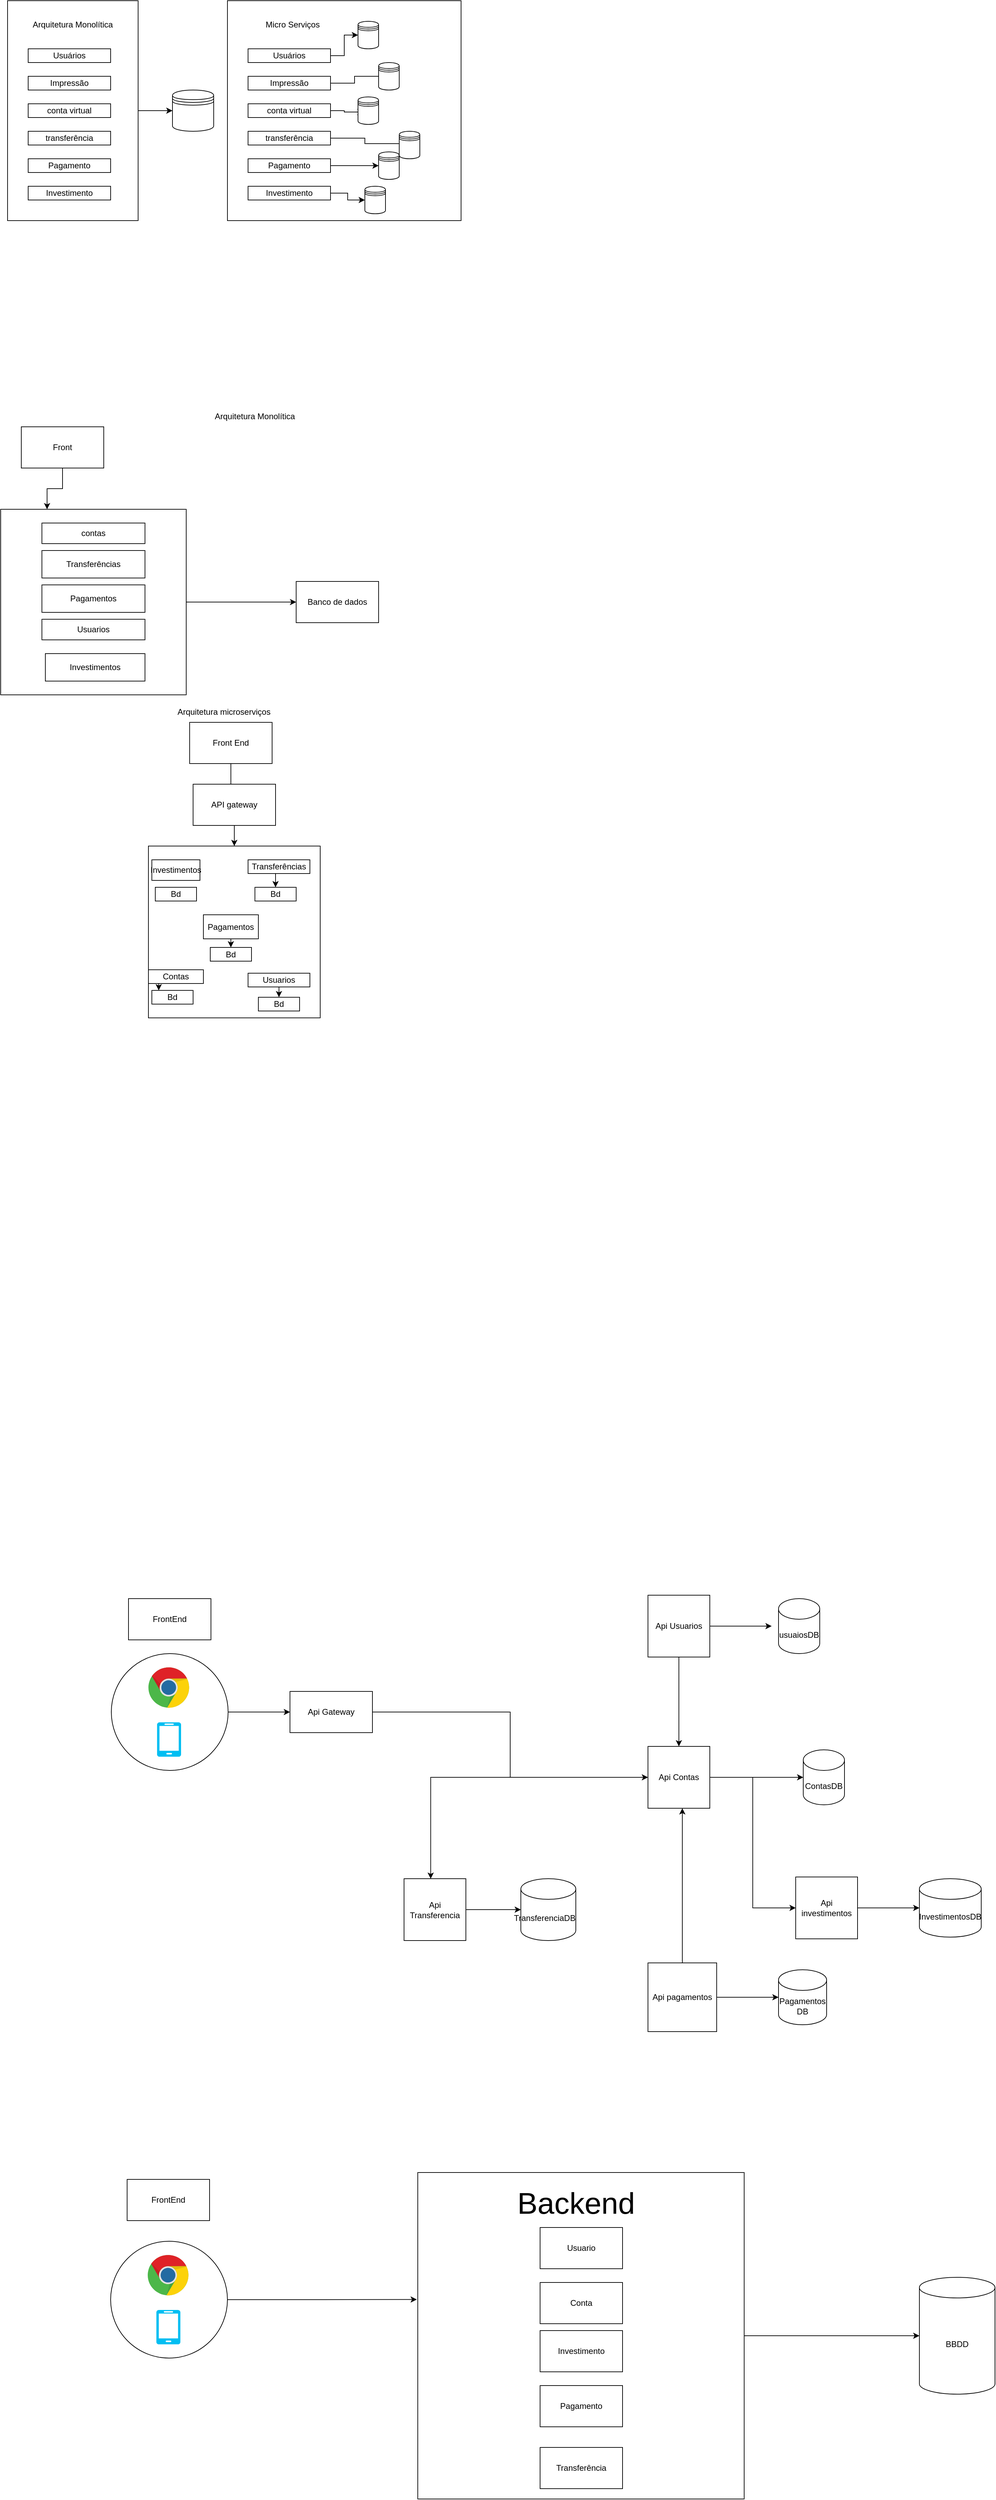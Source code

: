 <mxfile version="18.0.6" type="device"><diagram id="a4VvwJHOPKOieSMPq4Nl" name="Página-1"><mxGraphModel dx="1675" dy="3043" grid="1" gridSize="10" guides="1" tooltips="1" connect="1" arrows="1" fold="1" page="1" pageScale="1" pageWidth="827" pageHeight="1169" math="0" shadow="0"><root><mxCell id="0"/><mxCell id="1" parent="0"/><mxCell id="5D0m3iNC8ZTPuIwLLd4h-20" value="" style="edgeStyle=orthogonalEdgeStyle;rounded=0;orthogonalLoop=1;jettySize=auto;html=1;" parent="1" source="5D0m3iNC8ZTPuIwLLd4h-1" target="5D0m3iNC8ZTPuIwLLd4h-19" edge="1"><mxGeometry relative="1" as="geometry"/></mxCell><mxCell id="5D0m3iNC8ZTPuIwLLd4h-1" value="" style="rounded=0;whiteSpace=wrap;html=1;" parent="1" vertex="1"><mxGeometry x="50" y="-1400" width="190" height="320" as="geometry"/></mxCell><mxCell id="5D0m3iNC8ZTPuIwLLd4h-2" value="Usuários" style="rounded=0;whiteSpace=wrap;html=1;" parent="1" vertex="1"><mxGeometry x="80" y="-1330" width="120" height="20" as="geometry"/></mxCell><mxCell id="5D0m3iNC8ZTPuIwLLd4h-3" value="Impressão" style="rounded=0;whiteSpace=wrap;html=1;" parent="1" vertex="1"><mxGeometry x="80" y="-1290" width="120" height="20" as="geometry"/></mxCell><mxCell id="5D0m3iNC8ZTPuIwLLd4h-4" value="conta virtual" style="rounded=0;whiteSpace=wrap;html=1;" parent="1" vertex="1"><mxGeometry x="80" y="-1250" width="120" height="20" as="geometry"/></mxCell><mxCell id="5D0m3iNC8ZTPuIwLLd4h-5" value="transferência" style="rounded=0;whiteSpace=wrap;html=1;" parent="1" vertex="1"><mxGeometry x="80" y="-1210" width="120" height="20" as="geometry"/></mxCell><mxCell id="5D0m3iNC8ZTPuIwLLd4h-6" value="Pagamento" style="rounded=0;whiteSpace=wrap;html=1;" parent="1" vertex="1"><mxGeometry x="80" y="-1170" width="120" height="20" as="geometry"/></mxCell><mxCell id="5D0m3iNC8ZTPuIwLLd4h-7" value="Investimento" style="rounded=0;whiteSpace=wrap;html=1;" parent="1" vertex="1"><mxGeometry x="80" y="-1130" width="120" height="20" as="geometry"/></mxCell><mxCell id="5D0m3iNC8ZTPuIwLLd4h-8" value="Arquitetura Monolítica" style="text;html=1;strokeColor=none;fillColor=none;align=center;verticalAlign=middle;whiteSpace=wrap;rounded=0;" parent="1" vertex="1"><mxGeometry x="80" y="-1380" width="130" height="30" as="geometry"/></mxCell><mxCell id="5D0m3iNC8ZTPuIwLLd4h-10" value="" style="rounded=0;whiteSpace=wrap;html=1;" parent="1" vertex="1"><mxGeometry x="370" y="-1400" width="340" height="320" as="geometry"/></mxCell><mxCell id="5D0m3iNC8ZTPuIwLLd4h-27" style="edgeStyle=orthogonalEdgeStyle;rounded=0;orthogonalLoop=1;jettySize=auto;html=1;" parent="1" source="5D0m3iNC8ZTPuIwLLd4h-11" target="5D0m3iNC8ZTPuIwLLd4h-21" edge="1"><mxGeometry relative="1" as="geometry"/></mxCell><mxCell id="5D0m3iNC8ZTPuIwLLd4h-11" value="Usuários" style="rounded=0;whiteSpace=wrap;html=1;" parent="1" vertex="1"><mxGeometry x="400" y="-1330" width="120" height="20" as="geometry"/></mxCell><mxCell id="5D0m3iNC8ZTPuIwLLd4h-28" style="edgeStyle=orthogonalEdgeStyle;rounded=0;orthogonalLoop=1;jettySize=auto;html=1;entryX=0.567;entryY=0.5;entryDx=0;entryDy=0;entryPerimeter=0;" parent="1" source="5D0m3iNC8ZTPuIwLLd4h-12" target="5D0m3iNC8ZTPuIwLLd4h-22" edge="1"><mxGeometry relative="1" as="geometry"/></mxCell><mxCell id="5D0m3iNC8ZTPuIwLLd4h-12" value="Impressão" style="rounded=0;whiteSpace=wrap;html=1;" parent="1" vertex="1"><mxGeometry x="400" y="-1290" width="120" height="20" as="geometry"/></mxCell><mxCell id="5D0m3iNC8ZTPuIwLLd4h-29" style="edgeStyle=orthogonalEdgeStyle;rounded=0;orthogonalLoop=1;jettySize=auto;html=1;entryX=0.267;entryY=0.55;entryDx=0;entryDy=0;entryPerimeter=0;" parent="1" source="5D0m3iNC8ZTPuIwLLd4h-13" target="5D0m3iNC8ZTPuIwLLd4h-24" edge="1"><mxGeometry relative="1" as="geometry"/></mxCell><mxCell id="5D0m3iNC8ZTPuIwLLd4h-13" value="conta virtual" style="rounded=0;whiteSpace=wrap;html=1;" parent="1" vertex="1"><mxGeometry x="400" y="-1250" width="120" height="20" as="geometry"/></mxCell><mxCell id="5D0m3iNC8ZTPuIwLLd4h-30" style="edgeStyle=orthogonalEdgeStyle;rounded=0;orthogonalLoop=1;jettySize=auto;html=1;entryX=0.367;entryY=0.45;entryDx=0;entryDy=0;entryPerimeter=0;" parent="1" source="5D0m3iNC8ZTPuIwLLd4h-14" target="5D0m3iNC8ZTPuIwLLd4h-23" edge="1"><mxGeometry relative="1" as="geometry"/></mxCell><mxCell id="5D0m3iNC8ZTPuIwLLd4h-14" value="transferência" style="rounded=0;whiteSpace=wrap;html=1;" parent="1" vertex="1"><mxGeometry x="400" y="-1210" width="120" height="20" as="geometry"/></mxCell><mxCell id="5D0m3iNC8ZTPuIwLLd4h-31" style="edgeStyle=orthogonalEdgeStyle;rounded=0;orthogonalLoop=1;jettySize=auto;html=1;entryX=0;entryY=0.5;entryDx=0;entryDy=0;" parent="1" source="5D0m3iNC8ZTPuIwLLd4h-15" target="5D0m3iNC8ZTPuIwLLd4h-25" edge="1"><mxGeometry relative="1" as="geometry"/></mxCell><mxCell id="5D0m3iNC8ZTPuIwLLd4h-15" value="Pagamento" style="rounded=0;whiteSpace=wrap;html=1;" parent="1" vertex="1"><mxGeometry x="400" y="-1170" width="120" height="20" as="geometry"/></mxCell><mxCell id="5D0m3iNC8ZTPuIwLLd4h-33" style="edgeStyle=orthogonalEdgeStyle;rounded=0;orthogonalLoop=1;jettySize=auto;html=1;" parent="1" source="5D0m3iNC8ZTPuIwLLd4h-16" target="5D0m3iNC8ZTPuIwLLd4h-32" edge="1"><mxGeometry relative="1" as="geometry"/></mxCell><mxCell id="5D0m3iNC8ZTPuIwLLd4h-16" value="Investimento" style="rounded=0;whiteSpace=wrap;html=1;" parent="1" vertex="1"><mxGeometry x="400" y="-1130" width="120" height="20" as="geometry"/></mxCell><mxCell id="5D0m3iNC8ZTPuIwLLd4h-17" value="Micro Serviços" style="text;html=1;strokeColor=none;fillColor=none;align=center;verticalAlign=middle;whiteSpace=wrap;rounded=0;" parent="1" vertex="1"><mxGeometry x="400" y="-1380" width="130" height="30" as="geometry"/></mxCell><mxCell id="5D0m3iNC8ZTPuIwLLd4h-19" value="" style="shape=datastore;whiteSpace=wrap;html=1;" parent="1" vertex="1"><mxGeometry x="290" y="-1270" width="60" height="60" as="geometry"/></mxCell><mxCell id="5D0m3iNC8ZTPuIwLLd4h-21" value="" style="shape=datastore;whiteSpace=wrap;html=1;" parent="1" vertex="1"><mxGeometry x="560" y="-1370" width="30" height="40" as="geometry"/></mxCell><mxCell id="5D0m3iNC8ZTPuIwLLd4h-22" value="" style="shape=datastore;whiteSpace=wrap;html=1;" parent="1" vertex="1"><mxGeometry x="590" y="-1310" width="30" height="40" as="geometry"/></mxCell><mxCell id="5D0m3iNC8ZTPuIwLLd4h-23" value="" style="shape=datastore;whiteSpace=wrap;html=1;" parent="1" vertex="1"><mxGeometry x="620" y="-1210" width="30" height="40" as="geometry"/></mxCell><mxCell id="5D0m3iNC8ZTPuIwLLd4h-24" value="" style="shape=datastore;whiteSpace=wrap;html=1;" parent="1" vertex="1"><mxGeometry x="560" y="-1260" width="30" height="40" as="geometry"/></mxCell><mxCell id="5D0m3iNC8ZTPuIwLLd4h-25" value="" style="shape=datastore;whiteSpace=wrap;html=1;" parent="1" vertex="1"><mxGeometry x="590" y="-1180" width="30" height="40" as="geometry"/></mxCell><mxCell id="5D0m3iNC8ZTPuIwLLd4h-32" value="" style="shape=datastore;whiteSpace=wrap;html=1;" parent="1" vertex="1"><mxGeometry x="570" y="-1130" width="30" height="40" as="geometry"/></mxCell><mxCell id="rJJld0_aTuOv34RfEHDL-1" style="edgeStyle=orthogonalEdgeStyle;rounded=0;orthogonalLoop=1;jettySize=auto;html=1;exitX=1;exitY=0.5;exitDx=0;exitDy=0;entryX=0;entryY=0.5;entryDx=0;entryDy=0;" edge="1" parent="1" source="rJJld0_aTuOv34RfEHDL-2" target="rJJld0_aTuOv34RfEHDL-12"><mxGeometry relative="1" as="geometry"/></mxCell><mxCell id="rJJld0_aTuOv34RfEHDL-2" value="" style="whiteSpace=wrap;html=1;aspect=fixed;" vertex="1" parent="1"><mxGeometry x="40" y="-660" width="270" height="270" as="geometry"/></mxCell><mxCell id="rJJld0_aTuOv34RfEHDL-3" value="Arquitetura microserviços" style="text;html=1;strokeColor=none;fillColor=none;align=center;verticalAlign=middle;whiteSpace=wrap;rounded=0;" vertex="1" parent="1"><mxGeometry x="290" y="-380" width="150" height="30" as="geometry"/></mxCell><mxCell id="rJJld0_aTuOv34RfEHDL-4" value="Arquitetura Monolítica&lt;br&gt;" style="text;html=1;strokeColor=none;fillColor=none;align=center;verticalAlign=middle;whiteSpace=wrap;rounded=0;" vertex="1" parent="1"><mxGeometry x="320" y="-820" width="180" height="50" as="geometry"/></mxCell><mxCell id="rJJld0_aTuOv34RfEHDL-5" value="Text" style="text;html=1;strokeColor=none;fillColor=none;align=center;verticalAlign=middle;whiteSpace=wrap;rounded=0;" vertex="1" parent="1"><mxGeometry x="90" y="-770" width="60" height="30" as="geometry"/></mxCell><mxCell id="rJJld0_aTuOv34RfEHDL-6" value="Usuarios" style="rounded=0;whiteSpace=wrap;html=1;" vertex="1" parent="1"><mxGeometry x="100" y="-500" width="150" height="30" as="geometry"/></mxCell><mxCell id="rJJld0_aTuOv34RfEHDL-7" value="Transferências" style="rounded=0;whiteSpace=wrap;html=1;" vertex="1" parent="1"><mxGeometry x="100" y="-600" width="150" height="40" as="geometry"/></mxCell><mxCell id="rJJld0_aTuOv34RfEHDL-8" value="Pagamentos" style="rounded=0;whiteSpace=wrap;html=1;" vertex="1" parent="1"><mxGeometry x="100" y="-550" width="150" height="40" as="geometry"/></mxCell><mxCell id="rJJld0_aTuOv34RfEHDL-9" value="Investimentos" style="rounded=0;whiteSpace=wrap;html=1;" vertex="1" parent="1"><mxGeometry x="105" y="-450" width="145" height="40" as="geometry"/></mxCell><mxCell id="rJJld0_aTuOv34RfEHDL-10" style="edgeStyle=orthogonalEdgeStyle;rounded=0;orthogonalLoop=1;jettySize=auto;html=1;entryX=0.25;entryY=0;entryDx=0;entryDy=0;" edge="1" parent="1" source="rJJld0_aTuOv34RfEHDL-11" target="rJJld0_aTuOv34RfEHDL-2"><mxGeometry relative="1" as="geometry"/></mxCell><mxCell id="rJJld0_aTuOv34RfEHDL-11" value="Front" style="rounded=0;whiteSpace=wrap;html=1;" vertex="1" parent="1"><mxGeometry x="70" y="-780" width="120" height="60" as="geometry"/></mxCell><mxCell id="rJJld0_aTuOv34RfEHDL-12" value="Banco de dados" style="rounded=0;whiteSpace=wrap;html=1;" vertex="1" parent="1"><mxGeometry x="470" y="-555" width="120" height="60" as="geometry"/></mxCell><mxCell id="rJJld0_aTuOv34RfEHDL-13" value="contas" style="rounded=0;whiteSpace=wrap;html=1;" vertex="1" parent="1"><mxGeometry x="100" y="-640" width="150" height="30" as="geometry"/></mxCell><mxCell id="rJJld0_aTuOv34RfEHDL-14" value="" style="whiteSpace=wrap;html=1;aspect=fixed;" vertex="1" parent="1"><mxGeometry x="255" y="-170" width="250" height="250" as="geometry"/></mxCell><mxCell id="rJJld0_aTuOv34RfEHDL-15" style="edgeStyle=orthogonalEdgeStyle;rounded=0;orthogonalLoop=1;jettySize=auto;html=1;exitX=0.5;exitY=1;exitDx=0;exitDy=0;" edge="1" parent="1" source="rJJld0_aTuOv34RfEHDL-16" target="rJJld0_aTuOv34RfEHDL-14"><mxGeometry relative="1" as="geometry"/></mxCell><mxCell id="rJJld0_aTuOv34RfEHDL-16" value="" style="rounded=0;whiteSpace=wrap;html=1;" vertex="1" parent="1"><mxGeometry x="315" y="-350" width="120" height="60" as="geometry"/></mxCell><mxCell id="rJJld0_aTuOv34RfEHDL-17" value="Front End" style="text;html=1;strokeColor=none;fillColor=none;align=center;verticalAlign=middle;whiteSpace=wrap;rounded=0;" vertex="1" parent="1"><mxGeometry x="345" y="-335" width="60" height="30" as="geometry"/></mxCell><mxCell id="rJJld0_aTuOv34RfEHDL-18" style="edgeStyle=orthogonalEdgeStyle;rounded=0;orthogonalLoop=1;jettySize=auto;html=1;exitX=0.5;exitY=1;exitDx=0;exitDy=0;entryX=0.5;entryY=0;entryDx=0;entryDy=0;" edge="1" parent="1" source="rJJld0_aTuOv34RfEHDL-19" target="rJJld0_aTuOv34RfEHDL-30"><mxGeometry relative="1" as="geometry"/></mxCell><mxCell id="rJJld0_aTuOv34RfEHDL-19" value="Pagamentos" style="rounded=0;whiteSpace=wrap;html=1;" vertex="1" parent="1"><mxGeometry x="335" y="-70" width="80" height="35" as="geometry"/></mxCell><mxCell id="rJJld0_aTuOv34RfEHDL-20" style="edgeStyle=orthogonalEdgeStyle;rounded=0;orthogonalLoop=1;jettySize=auto;html=1;exitX=0.5;exitY=1;exitDx=0;exitDy=0;entryX=0.5;entryY=0;entryDx=0;entryDy=0;" edge="1" parent="1" source="rJJld0_aTuOv34RfEHDL-21" target="rJJld0_aTuOv34RfEHDL-31"><mxGeometry relative="1" as="geometry"/></mxCell><mxCell id="rJJld0_aTuOv34RfEHDL-21" value="Transferências" style="rounded=0;whiteSpace=wrap;html=1;" vertex="1" parent="1"><mxGeometry x="400" y="-150" width="90" height="20" as="geometry"/></mxCell><mxCell id="rJJld0_aTuOv34RfEHDL-22" style="edgeStyle=orthogonalEdgeStyle;rounded=0;orthogonalLoop=1;jettySize=auto;html=1;exitX=0.5;exitY=1;exitDx=0;exitDy=0;entryX=0.5;entryY=0;entryDx=0;entryDy=0;" edge="1" parent="1" source="rJJld0_aTuOv34RfEHDL-23" target="rJJld0_aTuOv34RfEHDL-28"><mxGeometry relative="1" as="geometry"/></mxCell><mxCell id="rJJld0_aTuOv34RfEHDL-23" value="Usuarios" style="rounded=0;whiteSpace=wrap;html=1;" vertex="1" parent="1"><mxGeometry x="400" y="15" width="90" height="20" as="geometry"/></mxCell><mxCell id="rJJld0_aTuOv34RfEHDL-24" value="Contas" style="rounded=0;whiteSpace=wrap;html=1;" vertex="1" parent="1"><mxGeometry x="255" y="10" width="80" height="20" as="geometry"/></mxCell><mxCell id="rJJld0_aTuOv34RfEHDL-25" value="" style="rounded=0;whiteSpace=wrap;html=1;" vertex="1" parent="1"><mxGeometry x="260" y="-150" width="70" height="30" as="geometry"/></mxCell><mxCell id="rJJld0_aTuOv34RfEHDL-26" value="Investimentos" style="text;html=1;strokeColor=none;fillColor=none;align=center;verticalAlign=middle;whiteSpace=wrap;rounded=0;" vertex="1" parent="1"><mxGeometry x="265" y="-150" width="60" height="30" as="geometry"/></mxCell><mxCell id="rJJld0_aTuOv34RfEHDL-27" value="Bd" style="rounded=0;whiteSpace=wrap;html=1;" vertex="1" parent="1"><mxGeometry x="265" y="-110" width="60" height="20" as="geometry"/></mxCell><mxCell id="rJJld0_aTuOv34RfEHDL-28" value="Bd" style="rounded=0;whiteSpace=wrap;html=1;" vertex="1" parent="1"><mxGeometry x="415" y="50" width="60" height="20" as="geometry"/></mxCell><mxCell id="rJJld0_aTuOv34RfEHDL-29" value="Bd" style="rounded=0;whiteSpace=wrap;html=1;" vertex="1" parent="1"><mxGeometry x="260" y="40" width="60" height="20" as="geometry"/></mxCell><mxCell id="rJJld0_aTuOv34RfEHDL-30" value="Bd" style="rounded=0;whiteSpace=wrap;html=1;" vertex="1" parent="1"><mxGeometry x="345" y="-22.5" width="60" height="20" as="geometry"/></mxCell><mxCell id="rJJld0_aTuOv34RfEHDL-31" value="Bd" style="rounded=0;whiteSpace=wrap;html=1;" vertex="1" parent="1"><mxGeometry x="410" y="-110" width="60" height="20" as="geometry"/></mxCell><mxCell id="rJJld0_aTuOv34RfEHDL-32" style="edgeStyle=orthogonalEdgeStyle;rounded=0;orthogonalLoop=1;jettySize=auto;html=1;exitX=0.5;exitY=1;exitDx=0;exitDy=0;" edge="1" parent="1" source="rJJld0_aTuOv34RfEHDL-24"><mxGeometry relative="1" as="geometry"><mxPoint x="270" y="40" as="targetPoint"/></mxGeometry></mxCell><mxCell id="rJJld0_aTuOv34RfEHDL-33" value="API gateway" style="rounded=0;whiteSpace=wrap;html=1;" vertex="1" parent="1"><mxGeometry x="320" y="-260" width="120" height="60" as="geometry"/></mxCell><mxCell id="rJJld0_aTuOv34RfEHDL-44" style="edgeStyle=orthogonalEdgeStyle;rounded=0;orthogonalLoop=1;jettySize=auto;html=1;" edge="1" parent="1" source="rJJld0_aTuOv34RfEHDL-46"><mxGeometry relative="1" as="geometry"><mxPoint x="1162" y="965" as="targetPoint"/></mxGeometry></mxCell><mxCell id="rJJld0_aTuOv34RfEHDL-45" style="edgeStyle=orthogonalEdgeStyle;rounded=0;orthogonalLoop=1;jettySize=auto;html=1;entryX=0.5;entryY=0;entryDx=0;entryDy=0;" edge="1" parent="1" source="rJJld0_aTuOv34RfEHDL-46" target="rJJld0_aTuOv34RfEHDL-51"><mxGeometry relative="1" as="geometry"><mxPoint x="1027" y="1130" as="targetPoint"/></mxGeometry></mxCell><mxCell id="rJJld0_aTuOv34RfEHDL-46" value="Api Usuarios" style="whiteSpace=wrap;html=1;aspect=fixed;" vertex="1" parent="1"><mxGeometry x="982" y="920" width="90" height="90" as="geometry"/></mxCell><mxCell id="rJJld0_aTuOv34RfEHDL-47" style="edgeStyle=orthogonalEdgeStyle;rounded=0;orthogonalLoop=1;jettySize=auto;html=1;exitX=0.5;exitY=1;exitDx=0;exitDy=0;" edge="1" parent="1" source="rJJld0_aTuOv34RfEHDL-46" target="rJJld0_aTuOv34RfEHDL-46"><mxGeometry relative="1" as="geometry"/></mxCell><mxCell id="rJJld0_aTuOv34RfEHDL-48" style="edgeStyle=orthogonalEdgeStyle;rounded=0;orthogonalLoop=1;jettySize=auto;html=1;entryX=0.431;entryY=0.001;entryDx=0;entryDy=0;entryPerimeter=0;" edge="1" parent="1" source="rJJld0_aTuOv34RfEHDL-51" target="rJJld0_aTuOv34RfEHDL-53"><mxGeometry relative="1" as="geometry"><mxPoint x="737" y="1290" as="targetPoint"/></mxGeometry></mxCell><mxCell id="rJJld0_aTuOv34RfEHDL-49" style="edgeStyle=orthogonalEdgeStyle;rounded=0;orthogonalLoop=1;jettySize=auto;html=1;entryX=0;entryY=0.5;entryDx=0;entryDy=0;" edge="1" parent="1" source="rJJld0_aTuOv34RfEHDL-51" target="rJJld0_aTuOv34RfEHDL-58"><mxGeometry relative="1" as="geometry"/></mxCell><mxCell id="rJJld0_aTuOv34RfEHDL-50" style="edgeStyle=orthogonalEdgeStyle;rounded=0;orthogonalLoop=1;jettySize=auto;html=1;entryX=0;entryY=0.5;entryDx=0;entryDy=0;entryPerimeter=0;" edge="1" parent="1" source="rJJld0_aTuOv34RfEHDL-51" target="rJJld0_aTuOv34RfEHDL-60"><mxGeometry relative="1" as="geometry"/></mxCell><mxCell id="rJJld0_aTuOv34RfEHDL-51" value="Api Contas" style="whiteSpace=wrap;html=1;aspect=fixed;" vertex="1" parent="1"><mxGeometry x="982" y="1140" width="90" height="90" as="geometry"/></mxCell><mxCell id="rJJld0_aTuOv34RfEHDL-52" style="edgeStyle=orthogonalEdgeStyle;rounded=0;orthogonalLoop=1;jettySize=auto;html=1;" edge="1" parent="1" source="rJJld0_aTuOv34RfEHDL-53"><mxGeometry relative="1" as="geometry"><mxPoint x="797" y="1377.5" as="targetPoint"/></mxGeometry></mxCell><mxCell id="rJJld0_aTuOv34RfEHDL-53" value="Api Transferencia" style="whiteSpace=wrap;html=1;aspect=fixed;" vertex="1" parent="1"><mxGeometry x="627" y="1332.5" width="90" height="90" as="geometry"/></mxCell><mxCell id="rJJld0_aTuOv34RfEHDL-54" style="edgeStyle=orthogonalEdgeStyle;rounded=0;orthogonalLoop=1;jettySize=auto;html=1;entryX=0;entryY=0.5;entryDx=0;entryDy=0;entryPerimeter=0;" edge="1" parent="1" source="rJJld0_aTuOv34RfEHDL-56" target="rJJld0_aTuOv34RfEHDL-62"><mxGeometry relative="1" as="geometry"><mxPoint x="1162" y="1505" as="targetPoint"/></mxGeometry></mxCell><mxCell id="rJJld0_aTuOv34RfEHDL-55" style="edgeStyle=orthogonalEdgeStyle;rounded=0;orthogonalLoop=1;jettySize=auto;html=1;" edge="1" parent="1" source="rJJld0_aTuOv34RfEHDL-56"><mxGeometry relative="1" as="geometry"><mxPoint x="1032" y="1230" as="targetPoint"/></mxGeometry></mxCell><mxCell id="rJJld0_aTuOv34RfEHDL-56" value="Api pagamentos&lt;span style=&quot;color: rgba(0, 0, 0, 0); font-family: monospace; font-size: 0px; text-align: start;&quot;&gt;%3CmxGraphModel%3E%3Croot%3E%3CmxCell%20id%3D%220%22%2F%3E%3CmxCell%20id%3D%221%22%20parent%3D%220%22%2F%3E%3CmxCell%20id%3D%222%22%20value%3D%22Api%20Transferencia%22%20style%3D%22whiteSpace%3Dwrap%3Bhtml%3D1%3Baspect%3Dfixed%3B%22%20vertex%3D%221%22%20parent%3D%221%22%3E%3CmxGeometry%20x%3D%22170%22%20y%3D%22390%22%20width%3D%2290%22%20height%3D%2290%22%20as%3D%22geometry%22%2F%3E%3C%2FmxCell%3E%3C%2Froot%3E%3C%2FmxGraphModel%3E&lt;/span&gt;" style="whiteSpace=wrap;html=1;aspect=fixed;" vertex="1" parent="1"><mxGeometry x="982" y="1455" width="100" height="100" as="geometry"/></mxCell><mxCell id="rJJld0_aTuOv34RfEHDL-57" style="edgeStyle=orthogonalEdgeStyle;rounded=0;orthogonalLoop=1;jettySize=auto;html=1;entryX=0;entryY=0.5;entryDx=0;entryDy=0;entryPerimeter=0;" edge="1" parent="1" source="rJJld0_aTuOv34RfEHDL-58" target="rJJld0_aTuOv34RfEHDL-63"><mxGeometry relative="1" as="geometry"><mxPoint x="1377" y="1375" as="targetPoint"/></mxGeometry></mxCell><mxCell id="rJJld0_aTuOv34RfEHDL-58" value="Api investimentos" style="whiteSpace=wrap;html=1;aspect=fixed;" vertex="1" parent="1"><mxGeometry x="1197" y="1330" width="90" height="90" as="geometry"/></mxCell><mxCell id="rJJld0_aTuOv34RfEHDL-59" value="usuaiosDB" style="shape=cylinder3;whiteSpace=wrap;html=1;boundedLbl=1;backgroundOutline=1;size=15;" vertex="1" parent="1"><mxGeometry x="1172" y="925" width="60" height="80" as="geometry"/></mxCell><mxCell id="rJJld0_aTuOv34RfEHDL-60" value="ContasDB" style="shape=cylinder3;whiteSpace=wrap;html=1;boundedLbl=1;backgroundOutline=1;size=15;" vertex="1" parent="1"><mxGeometry x="1208" y="1145" width="60" height="80" as="geometry"/></mxCell><mxCell id="rJJld0_aTuOv34RfEHDL-61" value="&amp;nbsp;TransferenciaDB&lt;span style=&quot;white-space: pre;&quot;&gt;&#9;&lt;/span&gt;" style="shape=cylinder3;whiteSpace=wrap;html=1;boundedLbl=1;backgroundOutline=1;size=15;" vertex="1" parent="1"><mxGeometry x="797" y="1332.5" width="80" height="90" as="geometry"/></mxCell><mxCell id="rJJld0_aTuOv34RfEHDL-62" value="Pagamentos&lt;br&gt;DB" style="shape=cylinder3;whiteSpace=wrap;html=1;boundedLbl=1;backgroundOutline=1;size=15;" vertex="1" parent="1"><mxGeometry x="1172" y="1465" width="70" height="80" as="geometry"/></mxCell><mxCell id="rJJld0_aTuOv34RfEHDL-63" value="InvestimentosDB" style="shape=cylinder3;whiteSpace=wrap;html=1;boundedLbl=1;backgroundOutline=1;size=15;" vertex="1" parent="1"><mxGeometry x="1377" y="1332.5" width="90" height="85" as="geometry"/></mxCell><mxCell id="rJJld0_aTuOv34RfEHDL-64" style="edgeStyle=orthogonalEdgeStyle;rounded=0;orthogonalLoop=1;jettySize=auto;html=1;entryX=0;entryY=0.5;entryDx=0;entryDy=0;" edge="1" parent="1" source="rJJld0_aTuOv34RfEHDL-65" target="rJJld0_aTuOv34RfEHDL-70"><mxGeometry relative="1" as="geometry"/></mxCell><mxCell id="rJJld0_aTuOv34RfEHDL-65" value="" style="ellipse;whiteSpace=wrap;html=1;aspect=fixed;" vertex="1" parent="1"><mxGeometry x="201" y="1005" width="170" height="170" as="geometry"/></mxCell><mxCell id="rJJld0_aTuOv34RfEHDL-66" value="" style="dashed=0;outlineConnect=0;html=1;align=center;labelPosition=center;verticalLabelPosition=bottom;verticalAlign=top;shape=mxgraph.weblogos.chrome" vertex="1" parent="1"><mxGeometry x="255" y="1025" width="60" height="60" as="geometry"/></mxCell><mxCell id="rJJld0_aTuOv34RfEHDL-67" value="" style="verticalLabelPosition=bottom;html=1;verticalAlign=top;align=center;strokeColor=none;fillColor=#00BEF2;shape=mxgraph.azure.mobile;pointerEvents=1;" vertex="1" parent="1"><mxGeometry x="267.5" y="1105" width="35" height="50" as="geometry"/></mxCell><mxCell id="rJJld0_aTuOv34RfEHDL-68" value="FrontEnd" style="rounded=0;whiteSpace=wrap;html=1;" vertex="1" parent="1"><mxGeometry x="226" y="925" width="120" height="60" as="geometry"/></mxCell><mxCell id="rJJld0_aTuOv34RfEHDL-69" style="edgeStyle=orthogonalEdgeStyle;rounded=0;orthogonalLoop=1;jettySize=auto;html=1;entryX=0;entryY=0.5;entryDx=0;entryDy=0;" edge="1" parent="1" source="rJJld0_aTuOv34RfEHDL-70" target="rJJld0_aTuOv34RfEHDL-51"><mxGeometry relative="1" as="geometry"/></mxCell><mxCell id="rJJld0_aTuOv34RfEHDL-70" value="Api Gateway" style="rounded=0;whiteSpace=wrap;html=1;" vertex="1" parent="1"><mxGeometry x="461" y="1060" width="120" height="60" as="geometry"/></mxCell><mxCell id="rJJld0_aTuOv34RfEHDL-71" style="edgeStyle=orthogonalEdgeStyle;rounded=0;orthogonalLoop=1;jettySize=auto;html=1;fontSize=44;entryX=-0.003;entryY=0.389;entryDx=0;entryDy=0;entryPerimeter=0;" edge="1" parent="1" source="rJJld0_aTuOv34RfEHDL-72" target="rJJld0_aTuOv34RfEHDL-76"><mxGeometry relative="1" as="geometry"><mxPoint x="637" y="1945" as="targetPoint"/></mxGeometry></mxCell><mxCell id="rJJld0_aTuOv34RfEHDL-72" value="" style="ellipse;whiteSpace=wrap;html=1;aspect=fixed;" vertex="1" parent="1"><mxGeometry x="200" y="1860" width="170" height="170" as="geometry"/></mxCell><mxCell id="rJJld0_aTuOv34RfEHDL-73" value="" style="dashed=0;outlineConnect=0;html=1;align=center;labelPosition=center;verticalLabelPosition=bottom;verticalAlign=top;shape=mxgraph.weblogos.chrome" vertex="1" parent="1"><mxGeometry x="254" y="1880" width="60" height="60" as="geometry"/></mxCell><mxCell id="rJJld0_aTuOv34RfEHDL-74" value="" style="verticalLabelPosition=bottom;html=1;verticalAlign=top;align=center;strokeColor=none;fillColor=#00BEF2;shape=mxgraph.azure.mobile;pointerEvents=1;" vertex="1" parent="1"><mxGeometry x="266.5" y="1960" width="35" height="50" as="geometry"/></mxCell><mxCell id="rJJld0_aTuOv34RfEHDL-75" style="edgeStyle=orthogonalEdgeStyle;rounded=0;orthogonalLoop=1;jettySize=auto;html=1;entryX=0;entryY=0.5;entryDx=0;entryDy=0;entryPerimeter=0;fontSize=44;" edge="1" parent="1" source="rJJld0_aTuOv34RfEHDL-76" target="rJJld0_aTuOv34RfEHDL-83"><mxGeometry relative="1" as="geometry"/></mxCell><mxCell id="rJJld0_aTuOv34RfEHDL-76" value="" style="whiteSpace=wrap;html=1;aspect=fixed;" vertex="1" parent="1"><mxGeometry x="647" y="1760" width="475" height="475" as="geometry"/></mxCell><mxCell id="rJJld0_aTuOv34RfEHDL-77" value="&lt;font style=&quot;font-size: 44px;&quot;&gt;Backend&lt;/font&gt;" style="text;html=1;strokeColor=none;fillColor=none;align=center;verticalAlign=middle;whiteSpace=wrap;rounded=0;" vertex="1" parent="1"><mxGeometry x="825" y="1780" width="105" height="50" as="geometry"/></mxCell><mxCell id="rJJld0_aTuOv34RfEHDL-78" value="Usuario" style="rounded=0;whiteSpace=wrap;html=1;" vertex="1" parent="1"><mxGeometry x="825" y="1840" width="120" height="60" as="geometry"/></mxCell><mxCell id="rJJld0_aTuOv34RfEHDL-79" value="Conta" style="rounded=0;whiteSpace=wrap;html=1;" vertex="1" parent="1"><mxGeometry x="825" y="1920" width="120" height="60" as="geometry"/></mxCell><mxCell id="rJJld0_aTuOv34RfEHDL-80" value="Investimento" style="rounded=0;whiteSpace=wrap;html=1;" vertex="1" parent="1"><mxGeometry x="825" y="1990" width="120" height="60" as="geometry"/></mxCell><mxCell id="rJJld0_aTuOv34RfEHDL-81" value="Pagamento" style="rounded=0;whiteSpace=wrap;html=1;" vertex="1" parent="1"><mxGeometry x="825" y="2070" width="120" height="60" as="geometry"/></mxCell><mxCell id="rJJld0_aTuOv34RfEHDL-82" value="Transferência" style="rounded=0;whiteSpace=wrap;html=1;" vertex="1" parent="1"><mxGeometry x="825" y="2160" width="120" height="60" as="geometry"/></mxCell><mxCell id="rJJld0_aTuOv34RfEHDL-83" value="BBDD" style="shape=cylinder3;whiteSpace=wrap;html=1;boundedLbl=1;backgroundOutline=1;size=15;" vertex="1" parent="1"><mxGeometry x="1377" y="1912.5" width="110" height="170" as="geometry"/></mxCell><mxCell id="rJJld0_aTuOv34RfEHDL-84" value="FrontEnd" style="rounded=0;whiteSpace=wrap;html=1;" vertex="1" parent="1"><mxGeometry x="224" y="1770" width="120" height="60" as="geometry"/></mxCell></root></mxGraphModel></diagram></mxfile>